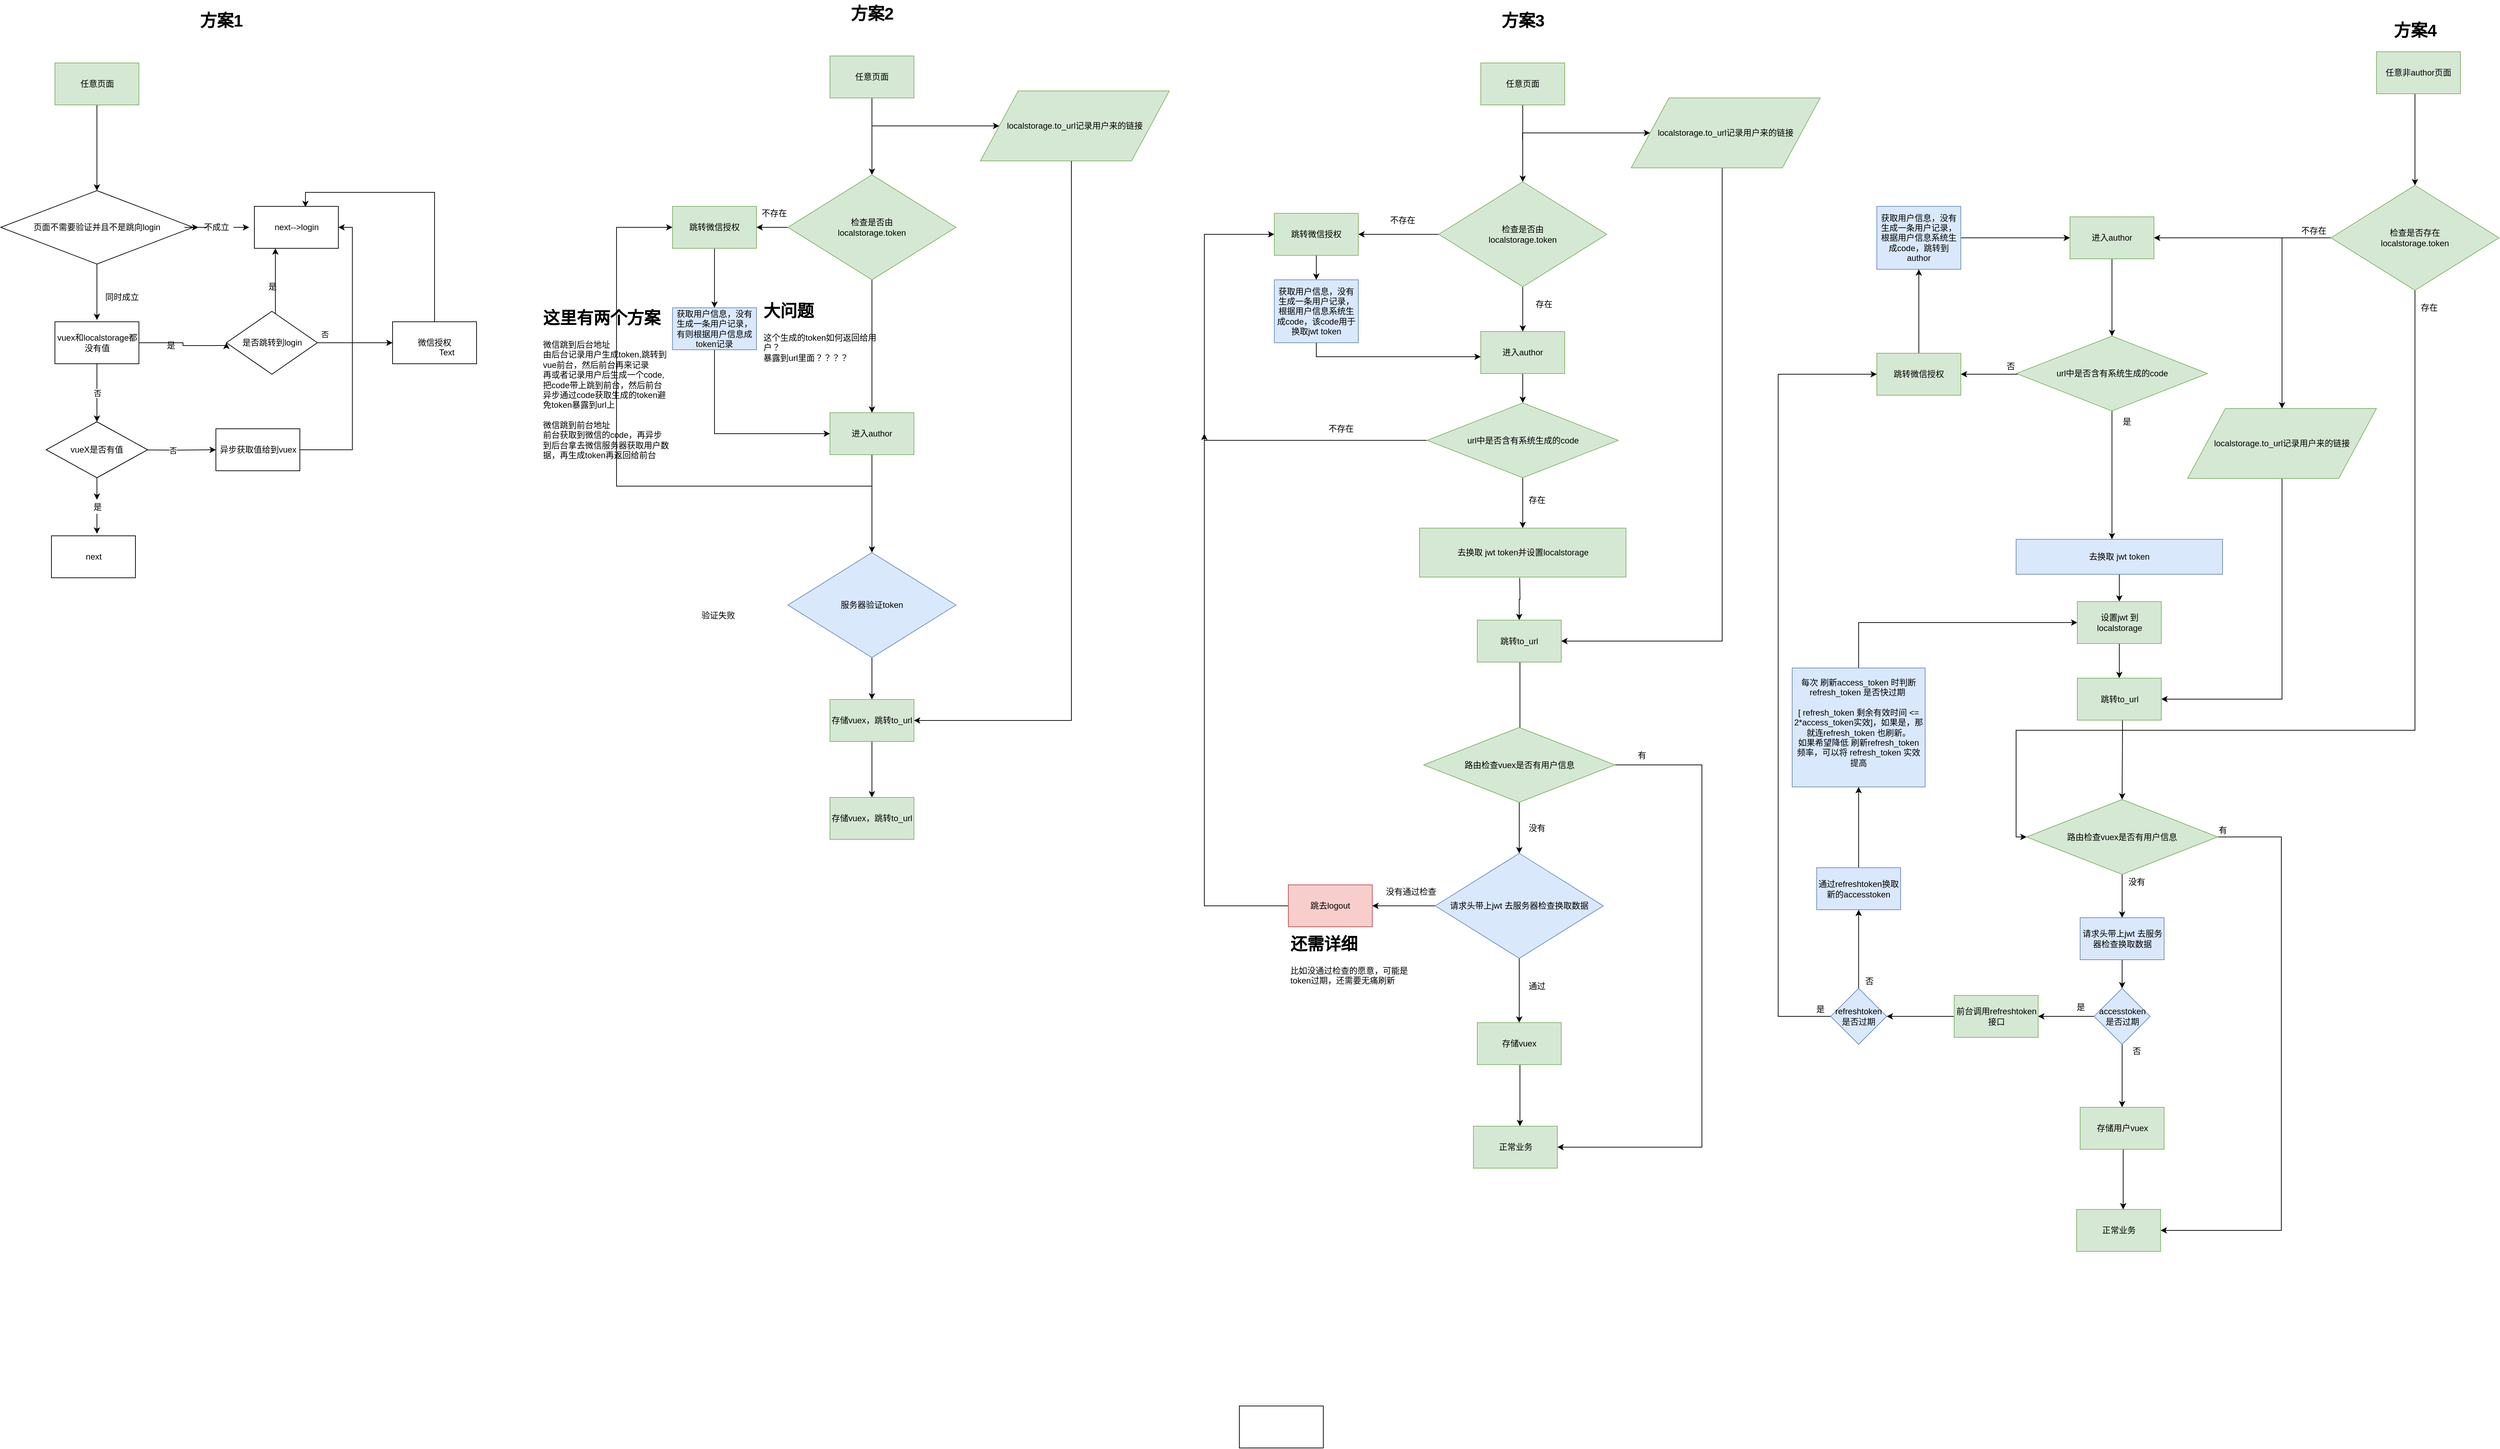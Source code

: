 <mxfile version="12.3.9" type="github" pages="1">
  <diagram name="Page-1" id="c4acf3e9-155e-7222-9cf6-157b1a14988f">
    <mxGraphModel dx="2272" dy="802" grid="1" gridSize="10" guides="1" tooltips="1" connect="1" arrows="1" fold="1" page="1" pageScale="1" pageWidth="850" pageHeight="1100" background="#ffffff" math="0" shadow="0">
      <root>
        <mxCell id="0"/>
        <mxCell id="1" parent="0"/>
        <mxCell id="RdGBtFwpb-ngHzn6X-1z-10" style="edgeStyle=orthogonalEdgeStyle;rounded=0;orthogonalLoop=1;jettySize=auto;html=1;entryX=0;entryY=0.5;entryDx=0;entryDy=0;" parent="1" target="RdGBtFwpb-ngHzn6X-1z-11" edge="1">
          <mxGeometry relative="1" as="geometry">
            <mxPoint x="615" y="220" as="targetPoint"/>
            <mxPoint x="415" y="220" as="sourcePoint"/>
            <Array as="points">
              <mxPoint x="415" y="210"/>
            </Array>
          </mxGeometry>
        </mxCell>
        <mxCell id="RdGBtFwpb-ngHzn6X-1z-4" value="" style="edgeStyle=orthogonalEdgeStyle;rounded=0;orthogonalLoop=1;jettySize=auto;html=1;entryX=0.5;entryY=0;entryDx=0;entryDy=0;" parent="1" source="RdGBtFwpb-ngHzn6X-1z-1" target="RdGBtFwpb-ngHzn6X-1z-6" edge="1">
          <mxGeometry relative="1" as="geometry">
            <mxPoint x="415" y="250" as="targetPoint"/>
          </mxGeometry>
        </mxCell>
        <mxCell id="RdGBtFwpb-ngHzn6X-1z-1" value="任意页面" style="rounded=0;whiteSpace=wrap;html=1;fillColor=#d5e8d4;strokeColor=#82b366;" parent="1" vertex="1">
          <mxGeometry x="355" y="110" width="120" height="60" as="geometry"/>
        </mxCell>
        <mxCell id="RdGBtFwpb-ngHzn6X-1z-16" value="" style="edgeStyle=orthogonalEdgeStyle;rounded=0;orthogonalLoop=1;jettySize=auto;html=1;entryX=0.5;entryY=0;entryDx=0;entryDy=0;" parent="1" source="RdGBtFwpb-ngHzn6X-1z-6" target="RdGBtFwpb-ngHzn6X-1z-19" edge="1">
          <mxGeometry relative="1" as="geometry">
            <mxPoint x="415" y="630" as="targetPoint"/>
          </mxGeometry>
        </mxCell>
        <mxCell id="RdGBtFwpb-ngHzn6X-1z-25" style="edgeStyle=orthogonalEdgeStyle;rounded=0;orthogonalLoop=1;jettySize=auto;html=1;" parent="1" source="RdGBtFwpb-ngHzn6X-1z-6" target="RdGBtFwpb-ngHzn6X-1z-23" edge="1">
          <mxGeometry relative="1" as="geometry"/>
        </mxCell>
        <mxCell id="RdGBtFwpb-ngHzn6X-1z-6" value="检查是否由&lt;br&gt;localstorage.token" style="rhombus;whiteSpace=wrap;html=1;fillColor=#d5e8d4;strokeColor=#82b366;" parent="1" vertex="1">
          <mxGeometry x="295" y="280" width="240" height="150" as="geometry"/>
        </mxCell>
        <mxCell id="RdGBtFwpb-ngHzn6X-1z-14" value="" style="edgeStyle=orthogonalEdgeStyle;rounded=0;orthogonalLoop=1;jettySize=auto;html=1;entryX=1;entryY=0.5;entryDx=0;entryDy=0;exitX=0.5;exitY=1;exitDx=0;exitDy=0;" parent="1" source="RdGBtFwpb-ngHzn6X-1z-11" target="RdGBtFwpb-ngHzn6X-1z-31" edge="1">
          <mxGeometry relative="1" as="geometry">
            <mxPoint x="710" y="350" as="targetPoint"/>
            <Array as="points">
              <mxPoint x="700" y="260"/>
              <mxPoint x="700" y="1060"/>
            </Array>
          </mxGeometry>
        </mxCell>
        <mxCell id="RdGBtFwpb-ngHzn6X-1z-11" value="&lt;span style=&quot;white-space: normal&quot;&gt;localstorage.to_url记录用户来的链接&lt;/span&gt;" style="shape=parallelogram;perimeter=parallelogramPerimeter;whiteSpace=wrap;html=1;fillColor=#d5e8d4;strokeColor=#82b366;" parent="1" vertex="1">
          <mxGeometry x="570" y="160" width="270" height="100" as="geometry"/>
        </mxCell>
        <mxCell id="RdGBtFwpb-ngHzn6X-1z-17" value="存在" style="text;html=1;align=center;verticalAlign=middle;resizable=0;points=[];;autosize=1;" parent="1" vertex="1">
          <mxGeometry x="425" y="630" width="40" height="20" as="geometry"/>
        </mxCell>
        <mxCell id="RdGBtFwpb-ngHzn6X-1z-21" style="edgeStyle=orthogonalEdgeStyle;rounded=0;orthogonalLoop=1;jettySize=auto;html=1;" parent="1" source="RdGBtFwpb-ngHzn6X-1z-19" target="RdGBtFwpb-ngHzn6X-1z-20" edge="1">
          <mxGeometry relative="1" as="geometry">
            <mxPoint x="415" y="820" as="targetPoint"/>
          </mxGeometry>
        </mxCell>
        <mxCell id="RdGBtFwpb-ngHzn6X-1z-19" value="进入author" style="rounded=0;whiteSpace=wrap;html=1;fillColor=#d5e8d4;strokeColor=#82b366;" parent="1" vertex="1">
          <mxGeometry x="355" y="620" width="120" height="60" as="geometry"/>
        </mxCell>
        <mxCell id="RdGBtFwpb-ngHzn6X-1z-22" style="edgeStyle=orthogonalEdgeStyle;rounded=0;orthogonalLoop=1;jettySize=auto;html=1;entryX=0;entryY=0.5;entryDx=0;entryDy=0;" parent="1" source="RdGBtFwpb-ngHzn6X-1z-20" target="RdGBtFwpb-ngHzn6X-1z-23" edge="1">
          <mxGeometry relative="1" as="geometry">
            <mxPoint x="65" y="450" as="targetPoint"/>
            <mxPoint x="295" y="725" as="sourcePoint"/>
            <Array as="points">
              <mxPoint x="50" y="725"/>
              <mxPoint x="50" y="355"/>
            </Array>
          </mxGeometry>
        </mxCell>
        <mxCell id="RdGBtFwpb-ngHzn6X-1z-30" value="" style="edgeStyle=orthogonalEdgeStyle;rounded=0;orthogonalLoop=1;jettySize=auto;html=1;entryX=0.5;entryY=0;entryDx=0;entryDy=0;" parent="1" source="RdGBtFwpb-ngHzn6X-1z-20" target="RdGBtFwpb-ngHzn6X-1z-31" edge="1">
          <mxGeometry relative="1" as="geometry">
            <mxPoint x="410" y="1110" as="targetPoint"/>
          </mxGeometry>
        </mxCell>
        <mxCell id="RdGBtFwpb-ngHzn6X-1z-20" value="服务器验证token" style="rhombus;whiteSpace=wrap;html=1;fillColor=#dae8fc;strokeColor=#6c8ebf;" parent="1" vertex="1">
          <mxGeometry x="295" y="820" width="240" height="150" as="geometry"/>
        </mxCell>
        <mxCell id="RdGBtFwpb-ngHzn6X-1z-27" value="" style="edgeStyle=orthogonalEdgeStyle;rounded=0;orthogonalLoop=1;jettySize=auto;html=1;" parent="1" source="RdGBtFwpb-ngHzn6X-1z-23" target="RdGBtFwpb-ngHzn6X-1z-26" edge="1">
          <mxGeometry relative="1" as="geometry"/>
        </mxCell>
        <mxCell id="RdGBtFwpb-ngHzn6X-1z-23" value="跳转微信授权" style="rounded=0;whiteSpace=wrap;html=1;fillColor=#d5e8d4;strokeColor=#82b366;" parent="1" vertex="1">
          <mxGeometry x="130" y="325" width="120" height="60" as="geometry"/>
        </mxCell>
        <mxCell id="RdGBtFwpb-ngHzn6X-1z-28" style="edgeStyle=orthogonalEdgeStyle;rounded=0;orthogonalLoop=1;jettySize=auto;html=1;exitX=0.5;exitY=1;exitDx=0;exitDy=0;" parent="1" source="RdGBtFwpb-ngHzn6X-1z-26" target="RdGBtFwpb-ngHzn6X-1z-19" edge="1">
          <mxGeometry relative="1" as="geometry">
            <Array as="points">
              <mxPoint x="190" y="650"/>
            </Array>
          </mxGeometry>
        </mxCell>
        <mxCell id="RdGBtFwpb-ngHzn6X-1z-26" value="获取用户信息，没有生成一条用户记录，有则根据用户信息成token记录" style="rounded=0;whiteSpace=wrap;html=1;fillColor=#dae8fc;strokeColor=#6c8ebf;" parent="1" vertex="1">
          <mxGeometry x="130" y="470" width="120" height="60" as="geometry"/>
        </mxCell>
        <mxCell id="RdGBtFwpb-ngHzn6X-1z-24" value="验证失败" style="text;html=1;align=center;verticalAlign=middle;resizable=0;points=[];;autosize=1;" parent="1" vertex="1">
          <mxGeometry x="165" y="900" width="60" height="20" as="geometry"/>
        </mxCell>
        <mxCell id="RdGBtFwpb-ngHzn6X-1z-33" value="" style="edgeStyle=orthogonalEdgeStyle;rounded=0;orthogonalLoop=1;jettySize=auto;html=1;" parent="1" source="RdGBtFwpb-ngHzn6X-1z-31" target="RdGBtFwpb-ngHzn6X-1z-32" edge="1">
          <mxGeometry relative="1" as="geometry"/>
        </mxCell>
        <mxCell id="RdGBtFwpb-ngHzn6X-1z-31" value="存储vuex，跳转to_url" style="rounded=0;whiteSpace=wrap;html=1;fillColor=#d5e8d4;strokeColor=#82b366;" parent="1" vertex="1">
          <mxGeometry x="355" y="1030" width="120" height="60" as="geometry"/>
        </mxCell>
        <mxCell id="RdGBtFwpb-ngHzn6X-1z-32" value="存储vuex，跳转to_url" style="rounded=0;whiteSpace=wrap;html=1;fillColor=#d5e8d4;strokeColor=#82b366;" parent="1" vertex="1">
          <mxGeometry x="355" y="1170" width="120" height="60" as="geometry"/>
        </mxCell>
        <mxCell id="RdGBtFwpb-ngHzn6X-1z-34" value="不存在" style="text;html=1;align=center;verticalAlign=middle;resizable=0;points=[];;autosize=1;" parent="1" vertex="1">
          <mxGeometry x="250" y="325" width="50" height="20" as="geometry"/>
        </mxCell>
        <mxCell id="RdGBtFwpb-ngHzn6X-1z-36" value="&lt;h1&gt;大问题&lt;/h1&gt;&lt;div&gt;这个生成的token如何返回给用户？&lt;/div&gt;&lt;div&gt;暴露到url里面？？？？&lt;/div&gt;" style="text;html=1;strokeColor=none;fillColor=none;spacing=5;spacingTop=-20;whiteSpace=wrap;overflow=hidden;rounded=0;" parent="1" vertex="1">
          <mxGeometry x="255" y="455" width="190" height="120" as="geometry"/>
        </mxCell>
        <mxCell id="RdGBtFwpb-ngHzn6X-1z-37" value="方案2" style="text;strokeColor=none;fillColor=none;html=1;fontSize=24;fontStyle=1;verticalAlign=middle;align=center;" parent="1" vertex="1">
          <mxGeometry x="365" y="30" width="100" height="40" as="geometry"/>
        </mxCell>
        <mxCell id="hU68iRJ8JovTnebR8NAB-27" value="" style="edgeStyle=orthogonalEdgeStyle;rounded=0;orthogonalLoop=1;jettySize=auto;html=1;entryX=0.5;entryY=0;entryDx=0;entryDy=0;" parent="1" source="hU68iRJ8JovTnebR8NAB-28" target="hU68iRJ8JovTnebR8NAB-52" edge="1">
          <mxGeometry relative="1" as="geometry">
            <mxPoint x="-692.5" y="290" as="targetPoint"/>
          </mxGeometry>
        </mxCell>
        <mxCell id="hU68iRJ8JovTnebR8NAB-28" value="任意页面" style="rounded=0;whiteSpace=wrap;html=1;fillColor=#d5e8d4;strokeColor=#82b366;" parent="1" vertex="1">
          <mxGeometry x="-752.5" y="120" width="120" height="60" as="geometry"/>
        </mxCell>
        <mxCell id="hU68iRJ8JovTnebR8NAB-50" value="方案1" style="text;strokeColor=none;fillColor=none;html=1;fontSize=24;fontStyle=1;verticalAlign=middle;align=center;" parent="1" vertex="1">
          <mxGeometry x="-565" y="40" width="100" height="40" as="geometry"/>
        </mxCell>
        <mxCell id="hU68iRJ8JovTnebR8NAB-55" value="" style="edgeStyle=orthogonalEdgeStyle;rounded=0;orthogonalLoop=1;jettySize=auto;html=1;" parent="1" source="hU68iRJ8JovTnebR8NAB-52" edge="1">
          <mxGeometry relative="1" as="geometry">
            <mxPoint x="-692.5" y="487.5" as="targetPoint"/>
          </mxGeometry>
        </mxCell>
        <mxCell id="hU68iRJ8JovTnebR8NAB-59" value="" style="edgeStyle=orthogonalEdgeStyle;rounded=0;orthogonalLoop=1;jettySize=auto;html=1;" parent="1" source="hU68iRJ8JovTnebR8NAB-60" edge="1">
          <mxGeometry relative="1" as="geometry">
            <mxPoint x="-475" y="355" as="targetPoint"/>
          </mxGeometry>
        </mxCell>
        <mxCell id="hU68iRJ8JovTnebR8NAB-52" value="页面不需要验证并且不是跳向login" style="rhombus;whiteSpace=wrap;html=1;" parent="1" vertex="1">
          <mxGeometry x="-830" y="302.5" width="275" height="105" as="geometry"/>
        </mxCell>
        <mxCell id="hU68iRJ8JovTnebR8NAB-56" value="同时成立" style="text;html=1;align=center;verticalAlign=middle;resizable=0;points=[];;autosize=1;" parent="1" vertex="1">
          <mxGeometry x="-687.5" y="445" width="60" height="20" as="geometry"/>
        </mxCell>
        <mxCell id="hU68iRJ8JovTnebR8NAB-57" value="next--&amp;gt;login" style="rounded=0;whiteSpace=wrap;html=1;" parent="1" vertex="1">
          <mxGeometry x="-467.5" y="325" width="120" height="60" as="geometry"/>
        </mxCell>
        <mxCell id="hU68iRJ8JovTnebR8NAB-60" value="不成立" style="text;html=1;align=center;verticalAlign=middle;resizable=0;points=[];;autosize=1;" parent="1" vertex="1">
          <mxGeometry x="-547.5" y="345" width="50" height="20" as="geometry"/>
        </mxCell>
        <mxCell id="hU68iRJ8JovTnebR8NAB-61" value="" style="edgeStyle=orthogonalEdgeStyle;rounded=0;orthogonalLoop=1;jettySize=auto;html=1;" parent="1" source="hU68iRJ8JovTnebR8NAB-52" target="hU68iRJ8JovTnebR8NAB-60" edge="1">
          <mxGeometry relative="1" as="geometry">
            <mxPoint x="-555" y="355" as="sourcePoint"/>
            <mxPoint x="-475" y="355" as="targetPoint"/>
          </mxGeometry>
        </mxCell>
        <mxCell id="hU68iRJ8JovTnebR8NAB-64" value="否" style="edgeStyle=orthogonalEdgeStyle;rounded=0;orthogonalLoop=1;jettySize=auto;html=1;" parent="1" source="hU68iRJ8JovTnebR8NAB-62" target="hU68iRJ8JovTnebR8NAB-76" edge="1">
          <mxGeometry relative="1" as="geometry">
            <mxPoint x="-692.5" y="630" as="targetPoint"/>
          </mxGeometry>
        </mxCell>
        <mxCell id="hU68iRJ8JovTnebR8NAB-66" value="" style="edgeStyle=orthogonalEdgeStyle;rounded=0;orthogonalLoop=1;jettySize=auto;html=1;entryX=0;entryY=0.5;entryDx=0;entryDy=0;" parent="1" source="hU68iRJ8JovTnebR8NAB-62" target="hU68iRJ8JovTnebR8NAB-69" edge="1">
          <mxGeometry relative="1" as="geometry">
            <mxPoint x="-517.5" y="520" as="targetPoint"/>
            <Array as="points">
              <mxPoint x="-569.5" y="520"/>
              <mxPoint x="-569.5" y="524"/>
              <mxPoint x="-507.5" y="524"/>
            </Array>
          </mxGeometry>
        </mxCell>
        <mxCell id="hU68iRJ8JovTnebR8NAB-62" value="vuex和localstorage都没有值" style="rounded=0;whiteSpace=wrap;html=1;" parent="1" vertex="1">
          <mxGeometry x="-752.5" y="490" width="120" height="60" as="geometry"/>
        </mxCell>
        <mxCell id="hU68iRJ8JovTnebR8NAB-84" value="" style="edgeStyle=orthogonalEdgeStyle;rounded=0;orthogonalLoop=1;jettySize=auto;html=1;entryX=0.608;entryY=0.017;entryDx=0;entryDy=0;entryPerimeter=0;exitX=0.5;exitY=0;exitDx=0;exitDy=0;" parent="1" source="hU68iRJ8JovTnebR8NAB-65" target="hU68iRJ8JovTnebR8NAB-57" edge="1">
          <mxGeometry relative="1" as="geometry">
            <mxPoint x="-217.5" y="490" as="sourcePoint"/>
            <mxPoint x="-217.5" y="410" as="targetPoint"/>
            <Array as="points">
              <mxPoint x="-210" y="305"/>
              <mxPoint x="-395" y="305"/>
            </Array>
          </mxGeometry>
        </mxCell>
        <mxCell id="hU68iRJ8JovTnebR8NAB-65" value="微信授权" style="rounded=0;whiteSpace=wrap;html=1;" parent="1" vertex="1">
          <mxGeometry x="-270" y="490" width="120" height="60" as="geometry"/>
        </mxCell>
        <mxCell id="hU68iRJ8JovTnebR8NAB-67" value="是" style="text;html=1;align=center;verticalAlign=middle;resizable=0;points=[];;autosize=1;" parent="1" vertex="1">
          <mxGeometry x="-602.5" y="514" width="30" height="20" as="geometry"/>
        </mxCell>
        <mxCell id="hU68iRJ8JovTnebR8NAB-70" style="edgeStyle=orthogonalEdgeStyle;rounded=0;orthogonalLoop=1;jettySize=auto;html=1;exitX=1;exitY=0.5;exitDx=0;exitDy=0;entryX=0;entryY=0.5;entryDx=0;entryDy=0;" parent="1" source="hU68iRJ8JovTnebR8NAB-69" target="hU68iRJ8JovTnebR8NAB-65" edge="1">
          <mxGeometry relative="1" as="geometry">
            <mxPoint x="-277.5" y="520" as="targetPoint"/>
          </mxGeometry>
        </mxCell>
        <mxCell id="hU68iRJ8JovTnebR8NAB-72" value="否" style="edgeStyle=orthogonalEdgeStyle;rounded=0;orthogonalLoop=1;jettySize=auto;html=1;entryX=0.25;entryY=1;entryDx=0;entryDy=0;" parent="1" source="hU68iRJ8JovTnebR8NAB-69" target="hU68iRJ8JovTnebR8NAB-57" edge="1">
          <mxGeometry x="0.28" y="-114" relative="1" as="geometry">
            <mxPoint x="-447.5" y="390" as="targetPoint"/>
            <Array as="points">
              <mxPoint x="-437.5" y="420"/>
              <mxPoint x="-437.5" y="420"/>
            </Array>
            <mxPoint x="-44" y="90" as="offset"/>
          </mxGeometry>
        </mxCell>
        <mxCell id="hU68iRJ8JovTnebR8NAB-69" value="是否跳转到login" style="rhombus;whiteSpace=wrap;html=1;" parent="1" vertex="1">
          <mxGeometry x="-507.5" y="475" width="130" height="90" as="geometry"/>
        </mxCell>
        <mxCell id="hU68iRJ8JovTnebR8NAB-71" value="是" style="text;html=1;align=center;verticalAlign=middle;resizable=0;points=[];;autosize=1;" parent="1" vertex="1">
          <mxGeometry x="-457.5" y="430" width="30" height="20" as="geometry"/>
        </mxCell>
        <mxCell id="hU68iRJ8JovTnebR8NAB-75" value="否" style="edgeStyle=orthogonalEdgeStyle;rounded=0;orthogonalLoop=1;jettySize=auto;html=1;" parent="1" target="hU68iRJ8JovTnebR8NAB-77" edge="1">
          <mxGeometry relative="1" as="geometry">
            <mxPoint x="-647.5" y="673" as="sourcePoint"/>
            <mxPoint x="-567.5" y="673" as="targetPoint"/>
          </mxGeometry>
        </mxCell>
        <mxCell id="hU68iRJ8JovTnebR8NAB-80" value="" style="edgeStyle=orthogonalEdgeStyle;rounded=0;orthogonalLoop=1;jettySize=auto;html=1;" parent="1" source="hU68iRJ8JovTnebR8NAB-85" edge="1">
          <mxGeometry relative="1" as="geometry">
            <mxPoint x="-692.5" y="793" as="targetPoint"/>
          </mxGeometry>
        </mxCell>
        <mxCell id="hU68iRJ8JovTnebR8NAB-76" value="&lt;span style=&quot;white-space: normal&quot;&gt;vueX是否有值&lt;/span&gt;" style="rhombus;whiteSpace=wrap;html=1;" parent="1" vertex="1">
          <mxGeometry x="-765" y="633" width="145" height="80" as="geometry"/>
        </mxCell>
        <mxCell id="hU68iRJ8JovTnebR8NAB-78" style="edgeStyle=orthogonalEdgeStyle;rounded=0;orthogonalLoop=1;jettySize=auto;html=1;exitX=1;exitY=0.5;exitDx=0;exitDy=0;" parent="1" source="hU68iRJ8JovTnebR8NAB-77" target="hU68iRJ8JovTnebR8NAB-57" edge="1">
          <mxGeometry relative="1" as="geometry">
            <Array as="points">
              <mxPoint x="-327.5" y="673"/>
              <mxPoint x="-327.5" y="355"/>
            </Array>
          </mxGeometry>
        </mxCell>
        <mxCell id="hU68iRJ8JovTnebR8NAB-77" value="异步获取值给到vuex" style="rounded=0;whiteSpace=wrap;html=1;" parent="1" vertex="1">
          <mxGeometry x="-522.5" y="643" width="120" height="60" as="geometry"/>
        </mxCell>
        <mxCell id="hU68iRJ8JovTnebR8NAB-82" value="next" style="rounded=0;whiteSpace=wrap;html=1;" parent="1" vertex="1">
          <mxGeometry x="-757.5" y="796" width="120" height="60" as="geometry"/>
        </mxCell>
        <mxCell id="hU68iRJ8JovTnebR8NAB-85" value="是" style="text;html=1;align=center;verticalAlign=middle;resizable=0;points=[];;autosize=1;" parent="1" vertex="1">
          <mxGeometry x="-707.5" y="744.5" width="30" height="20" as="geometry"/>
        </mxCell>
        <mxCell id="hU68iRJ8JovTnebR8NAB-88" value="" style="edgeStyle=orthogonalEdgeStyle;rounded=0;orthogonalLoop=1;jettySize=auto;html=1;" parent="1" source="hU68iRJ8JovTnebR8NAB-76" target="hU68iRJ8JovTnebR8NAB-85" edge="1">
          <mxGeometry relative="1" as="geometry">
            <mxPoint x="-692.5" y="713" as="sourcePoint"/>
            <mxPoint x="-692.5" y="793" as="targetPoint"/>
          </mxGeometry>
        </mxCell>
        <mxCell id="hU68iRJ8JovTnebR8NAB-89" value="&lt;h1&gt;这里有两个方案&lt;/h1&gt;&lt;div&gt;微信跳到后台地址&lt;/div&gt;&lt;div&gt;由后台记录用户生成token,跳转到vue前台，然后前台再来记录&lt;/div&gt;&lt;div&gt;再或者记录用户后生成一个code,把code带上跳到前台，然后前台异步通过code获取生成的token避免token暴露到url上&lt;/div&gt;&lt;div&gt;&lt;br&gt;&lt;/div&gt;&lt;div&gt;微信跳到前台地址&lt;/div&gt;&lt;div&gt;前台获取到微信的code，再异步到后台拿去微信服务器获取用户数据，再生成token再返回给前台&lt;/div&gt;&lt;div&gt;&lt;br&gt;&lt;/div&gt;&lt;div&gt;&lt;br&gt;&lt;/div&gt;" style="text;html=1;strokeColor=none;fillColor=none;spacing=5;spacingTop=-20;whiteSpace=wrap;overflow=hidden;rounded=0;" parent="1" vertex="1">
          <mxGeometry x="-60" y="465" width="190" height="235" as="geometry"/>
        </mxCell>
        <mxCell id="hU68iRJ8JovTnebR8NAB-90" value="Text" style="text;html=1;align=center;verticalAlign=middle;resizable=0;points=[];;autosize=1;" parent="1" vertex="1">
          <mxGeometry x="-213" y="524" width="40" height="20" as="geometry"/>
        </mxCell>
        <mxCell id="KkP7iXDBzzUwFsvucT8D-1" style="edgeStyle=orthogonalEdgeStyle;rounded=0;orthogonalLoop=1;jettySize=auto;html=1;entryX=0;entryY=0.5;entryDx=0;entryDy=0;" parent="1" target="KkP7iXDBzzUwFsvucT8D-8" edge="1">
          <mxGeometry relative="1" as="geometry">
            <mxPoint x="1545" y="230" as="targetPoint"/>
            <mxPoint x="1344.706" y="229.529" as="sourcePoint"/>
            <Array as="points">
              <mxPoint x="1345" y="220"/>
            </Array>
          </mxGeometry>
        </mxCell>
        <mxCell id="KkP7iXDBzzUwFsvucT8D-2" value="" style="edgeStyle=orthogonalEdgeStyle;rounded=0;orthogonalLoop=1;jettySize=auto;html=1;entryX=0.5;entryY=0;entryDx=0;entryDy=0;" parent="1" source="KkP7iXDBzzUwFsvucT8D-3" target="KkP7iXDBzzUwFsvucT8D-6" edge="1">
          <mxGeometry relative="1" as="geometry">
            <mxPoint x="1345" y="260" as="targetPoint"/>
          </mxGeometry>
        </mxCell>
        <mxCell id="KkP7iXDBzzUwFsvucT8D-3" value="任意页面" style="rounded=0;whiteSpace=wrap;html=1;fillColor=#d5e8d4;strokeColor=#82b366;" parent="1" vertex="1">
          <mxGeometry x="1285" y="120" width="120" height="60" as="geometry"/>
        </mxCell>
        <mxCell id="KkP7iXDBzzUwFsvucT8D-4" value="" style="edgeStyle=orthogonalEdgeStyle;rounded=0;orthogonalLoop=1;jettySize=auto;html=1;entryX=0.5;entryY=0;entryDx=0;entryDy=0;" parent="1" source="KkP7iXDBzzUwFsvucT8D-6" target="KkP7iXDBzzUwFsvucT8D-11" edge="1">
          <mxGeometry relative="1" as="geometry">
            <mxPoint x="1345" y="640" as="targetPoint"/>
          </mxGeometry>
        </mxCell>
        <mxCell id="KkP7iXDBzzUwFsvucT8D-5" style="edgeStyle=orthogonalEdgeStyle;rounded=0;orthogonalLoop=1;jettySize=auto;html=1;" parent="1" source="KkP7iXDBzzUwFsvucT8D-6" target="KkP7iXDBzzUwFsvucT8D-16" edge="1">
          <mxGeometry relative="1" as="geometry"/>
        </mxCell>
        <mxCell id="KkP7iXDBzzUwFsvucT8D-6" value="检查是否由&lt;br&gt;localstorage.token" style="rhombus;whiteSpace=wrap;html=1;fillColor=#d5e8d4;strokeColor=#82b366;" parent="1" vertex="1">
          <mxGeometry x="1225" y="290" width="240" height="150" as="geometry"/>
        </mxCell>
        <mxCell id="KkP7iXDBzzUwFsvucT8D-7" value="" style="edgeStyle=orthogonalEdgeStyle;rounded=0;orthogonalLoop=1;jettySize=auto;html=1;entryX=1;entryY=0.5;entryDx=0;entryDy=0;exitX=0.5;exitY=1;exitDx=0;exitDy=0;" parent="1" source="KkP7iXDBzzUwFsvucT8D-8" target="KkP7iXDBzzUwFsvucT8D-21" edge="1">
          <mxGeometry relative="1" as="geometry">
            <mxPoint x="1640" y="360" as="targetPoint"/>
            <Array as="points">
              <mxPoint x="1630" y="270"/>
              <mxPoint x="1630" y="947"/>
            </Array>
          </mxGeometry>
        </mxCell>
        <mxCell id="KkP7iXDBzzUwFsvucT8D-8" value="&lt;span style=&quot;white-space: normal&quot;&gt;localstorage.to_url记录用户来的链接&lt;/span&gt;" style="shape=parallelogram;perimeter=parallelogramPerimeter;whiteSpace=wrap;html=1;fillColor=#d5e8d4;strokeColor=#82b366;" parent="1" vertex="1">
          <mxGeometry x="1500" y="170" width="270" height="100" as="geometry"/>
        </mxCell>
        <mxCell id="KkP7iXDBzzUwFsvucT8D-9" value="存在" style="text;html=1;align=center;verticalAlign=middle;resizable=0;points=[];;autosize=1;" parent="1" vertex="1">
          <mxGeometry x="1345" y="734.5" width="40" height="20" as="geometry"/>
        </mxCell>
        <mxCell id="KkP7iXDBzzUwFsvucT8D-30" value="" style="edgeStyle=orthogonalEdgeStyle;rounded=0;orthogonalLoop=1;jettySize=auto;html=1;" parent="1" source="KkP7iXDBzzUwFsvucT8D-11" target="KkP7iXDBzzUwFsvucT8D-31" edge="1">
          <mxGeometry relative="1" as="geometry">
            <mxPoint x="1345" y="644" as="targetPoint"/>
          </mxGeometry>
        </mxCell>
        <mxCell id="KkP7iXDBzzUwFsvucT8D-11" value="进入author" style="rounded=0;whiteSpace=wrap;html=1;fillColor=#d5e8d4;strokeColor=#82b366;" parent="1" vertex="1">
          <mxGeometry x="1285" y="504" width="120" height="60" as="geometry"/>
        </mxCell>
        <mxCell id="KkP7iXDBzzUwFsvucT8D-12" style="edgeStyle=orthogonalEdgeStyle;rounded=0;orthogonalLoop=1;jettySize=auto;html=1;entryX=0;entryY=0.5;entryDx=0;entryDy=0;exitX=0;exitY=0.5;exitDx=0;exitDy=0;" parent="1" source="KkP7iXDBzzUwFsvucT8D-58" target="KkP7iXDBzzUwFsvucT8D-16" edge="1">
          <mxGeometry relative="1" as="geometry">
            <mxPoint x="995" y="460" as="targetPoint"/>
            <mxPoint x="890" y="1330" as="sourcePoint"/>
            <Array as="points">
              <mxPoint x="890" y="1325"/>
              <mxPoint x="890" y="365"/>
            </Array>
          </mxGeometry>
        </mxCell>
        <mxCell id="KkP7iXDBzzUwFsvucT8D-13" value="" style="edgeStyle=orthogonalEdgeStyle;rounded=0;orthogonalLoop=1;jettySize=auto;html=1;entryX=0.5;entryY=0;entryDx=0;entryDy=0;" parent="1" target="KkP7iXDBzzUwFsvucT8D-21" edge="1">
          <mxGeometry relative="1" as="geometry">
            <mxPoint x="1335" y="996.5" as="targetPoint"/>
            <mxPoint x="1340.588" y="856.132" as="sourcePoint"/>
          </mxGeometry>
        </mxCell>
        <mxCell id="KkP7iXDBzzUwFsvucT8D-15" value="" style="edgeStyle=orthogonalEdgeStyle;rounded=0;orthogonalLoop=1;jettySize=auto;html=1;" parent="1" source="KkP7iXDBzzUwFsvucT8D-16" target="KkP7iXDBzzUwFsvucT8D-18" edge="1">
          <mxGeometry relative="1" as="geometry"/>
        </mxCell>
        <mxCell id="KkP7iXDBzzUwFsvucT8D-16" value="跳转微信授权" style="rounded=0;whiteSpace=wrap;html=1;fillColor=#d5e8d4;strokeColor=#82b366;" parent="1" vertex="1">
          <mxGeometry x="990" y="335" width="120" height="60" as="geometry"/>
        </mxCell>
        <mxCell id="KkP7iXDBzzUwFsvucT8D-17" style="edgeStyle=orthogonalEdgeStyle;rounded=0;orthogonalLoop=1;jettySize=auto;html=1;exitX=0.5;exitY=1;exitDx=0;exitDy=0;" parent="1" source="KkP7iXDBzzUwFsvucT8D-18" target="KkP7iXDBzzUwFsvucT8D-11" edge="1">
          <mxGeometry relative="1" as="geometry">
            <Array as="points">
              <mxPoint x="1050" y="540"/>
            </Array>
            <mxPoint x="1295" y="610" as="targetPoint"/>
          </mxGeometry>
        </mxCell>
        <mxCell id="KkP7iXDBzzUwFsvucT8D-18" value="获取用户信息，没有生成一条用户记录，根据用户信息系统生成code，该code用于换取jwt token" style="rounded=0;whiteSpace=wrap;html=1;fillColor=#dae8fc;strokeColor=#6c8ebf;" parent="1" vertex="1">
          <mxGeometry x="990" y="430" width="120" height="90" as="geometry"/>
        </mxCell>
        <mxCell id="KkP7iXDBzzUwFsvucT8D-19" value="没有" style="text;html=1;align=center;verticalAlign=middle;resizable=0;points=[];;autosize=1;" parent="1" vertex="1">
          <mxGeometry x="1345" y="1203.5" width="40" height="20" as="geometry"/>
        </mxCell>
        <mxCell id="KkP7iXDBzzUwFsvucT8D-42" style="edgeStyle=orthogonalEdgeStyle;rounded=0;orthogonalLoop=1;jettySize=auto;html=1;entryX=0.5;entryY=0;entryDx=0;entryDy=0;" parent="1" source="KkP7iXDBzzUwFsvucT8D-21" target="KkP7iXDBzzUwFsvucT8D-40" edge="1">
          <mxGeometry relative="1" as="geometry">
            <Array as="points">
              <mxPoint x="1341" y="1080"/>
            </Array>
          </mxGeometry>
        </mxCell>
        <mxCell id="KkP7iXDBzzUwFsvucT8D-21" value="跳转to_url" style="rounded=0;whiteSpace=wrap;html=1;fillColor=#d5e8d4;strokeColor=#82b366;" parent="1" vertex="1">
          <mxGeometry x="1280" y="916.5" width="120" height="60" as="geometry"/>
        </mxCell>
        <mxCell id="KkP7iXDBzzUwFsvucT8D-23" value="不存在" style="text;html=1;align=center;verticalAlign=middle;resizable=0;points=[];;autosize=1;" parent="1" vertex="1">
          <mxGeometry x="1147.5" y="335" width="50" height="20" as="geometry"/>
        </mxCell>
        <mxCell id="KkP7iXDBzzUwFsvucT8D-25" value="方案3" style="text;strokeColor=none;fillColor=none;html=1;fontSize=24;fontStyle=1;verticalAlign=middle;align=center;" parent="1" vertex="1">
          <mxGeometry x="1295" y="40" width="100" height="40" as="geometry"/>
        </mxCell>
        <mxCell id="KkP7iXDBzzUwFsvucT8D-32" style="edgeStyle=orthogonalEdgeStyle;rounded=0;orthogonalLoop=1;jettySize=auto;html=1;" parent="1" source="KkP7iXDBzzUwFsvucT8D-31" edge="1">
          <mxGeometry relative="1" as="geometry">
            <mxPoint x="890" y="650" as="targetPoint"/>
            <Array as="points">
              <mxPoint x="890" y="660"/>
            </Array>
          </mxGeometry>
        </mxCell>
        <mxCell id="KkP7iXDBzzUwFsvucT8D-35" value="" style="edgeStyle=orthogonalEdgeStyle;rounded=0;orthogonalLoop=1;jettySize=auto;html=1;entryX=0.5;entryY=0;entryDx=0;entryDy=0;" parent="1" source="KkP7iXDBzzUwFsvucT8D-31" target="KkP7iXDBzzUwFsvucT8D-36" edge="1">
          <mxGeometry relative="1" as="geometry">
            <mxPoint x="1345" y="793" as="targetPoint"/>
          </mxGeometry>
        </mxCell>
        <mxCell id="KkP7iXDBzzUwFsvucT8D-31" value="url中是否含有系统生成的code" style="rhombus;whiteSpace=wrap;html=1;fillColor=#d5e8d4;strokeColor=#82b366;" parent="1" vertex="1">
          <mxGeometry x="1208.5" y="606" width="273" height="107" as="geometry"/>
        </mxCell>
        <mxCell id="KkP7iXDBzzUwFsvucT8D-33" value="不存在" style="text;html=1;align=center;verticalAlign=middle;resizable=0;points=[];;autosize=1;" parent="1" vertex="1">
          <mxGeometry x="1060" y="633" width="50" height="20" as="geometry"/>
        </mxCell>
        <mxCell id="KkP7iXDBzzUwFsvucT8D-36" value="去换取 jwt token并设置localstorage" style="rounded=0;whiteSpace=wrap;html=1;fillColor=#d5e8d4;strokeColor=#82b366;" parent="1" vertex="1">
          <mxGeometry x="1197.5" y="785" width="295" height="70" as="geometry"/>
        </mxCell>
        <mxCell id="KkP7iXDBzzUwFsvucT8D-45" value="" style="edgeStyle=orthogonalEdgeStyle;rounded=0;orthogonalLoop=1;jettySize=auto;html=1;" parent="1" source="KkP7iXDBzzUwFsvucT8D-40" target="KkP7iXDBzzUwFsvucT8D-41" edge="1">
          <mxGeometry relative="1" as="geometry"/>
        </mxCell>
        <mxCell id="KkP7iXDBzzUwFsvucT8D-47" value="" style="edgeStyle=orthogonalEdgeStyle;rounded=0;orthogonalLoop=1;jettySize=auto;html=1;entryX=1;entryY=0.5;entryDx=0;entryDy=0;" parent="1" source="KkP7iXDBzzUwFsvucT8D-40" target="KkP7iXDBzzUwFsvucT8D-61" edge="1">
          <mxGeometry relative="1" as="geometry">
            <mxPoint x="1552.353" y="1659.529" as="targetPoint"/>
            <Array as="points">
              <mxPoint x="1601" y="1123"/>
              <mxPoint x="1601" y="1670"/>
            </Array>
          </mxGeometry>
        </mxCell>
        <mxCell id="KkP7iXDBzzUwFsvucT8D-40" value="路由检查vuex是否有用户信息" style="rhombus;whiteSpace=wrap;html=1;fillColor=#d5e8d4;strokeColor=#82b366;" parent="1" vertex="1">
          <mxGeometry x="1203.5" y="1070" width="273" height="107" as="geometry"/>
        </mxCell>
        <mxCell id="KkP7iXDBzzUwFsvucT8D-53" value="" style="edgeStyle=orthogonalEdgeStyle;rounded=0;orthogonalLoop=1;jettySize=auto;html=1;" parent="1" source="KkP7iXDBzzUwFsvucT8D-41" target="KkP7iXDBzzUwFsvucT8D-60" edge="1">
          <mxGeometry relative="1" as="geometry">
            <mxPoint x="1340" y="1480" as="targetPoint"/>
          </mxGeometry>
        </mxCell>
        <mxCell id="KkP7iXDBzzUwFsvucT8D-57" value="" style="edgeStyle=orthogonalEdgeStyle;rounded=0;orthogonalLoop=1;jettySize=auto;html=1;" parent="1" source="KkP7iXDBzzUwFsvucT8D-41" target="KkP7iXDBzzUwFsvucT8D-58" edge="1">
          <mxGeometry relative="1" as="geometry">
            <mxPoint x="1540" y="1325" as="targetPoint"/>
          </mxGeometry>
        </mxCell>
        <mxCell id="KkP7iXDBzzUwFsvucT8D-41" value="请求头带上jwt 去服务器检查换取数据" style="rhombus;whiteSpace=wrap;html=1;fillColor=#dae8fc;strokeColor=#6c8ebf;" parent="1" vertex="1">
          <mxGeometry x="1220" y="1250" width="240" height="150" as="geometry"/>
        </mxCell>
        <mxCell id="KkP7iXDBzzUwFsvucT8D-49" value="有" style="text;html=1;align=center;verticalAlign=middle;resizable=0;points=[];;autosize=1;" parent="1" vertex="1">
          <mxGeometry x="1500" y="1099.5" width="30" height="20" as="geometry"/>
        </mxCell>
        <mxCell id="KkP7iXDBzzUwFsvucT8D-54" value="没有通过检查" style="text;html=1;align=center;verticalAlign=middle;resizable=0;points=[];;autosize=1;" parent="1" vertex="1">
          <mxGeometry x="1140" y="1295" width="90" height="20" as="geometry"/>
        </mxCell>
        <mxCell id="KkP7iXDBzzUwFsvucT8D-55" value="通过" style="text;html=1;align=center;verticalAlign=middle;resizable=0;points=[];;autosize=1;" parent="1" vertex="1">
          <mxGeometry x="1345" y="1430" width="40" height="20" as="geometry"/>
        </mxCell>
        <mxCell id="KkP7iXDBzzUwFsvucT8D-58" value="跳去logout" style="rounded=0;whiteSpace=wrap;html=1;fillColor=#f8cecc;strokeColor=#b85450;" parent="1" vertex="1">
          <mxGeometry x="1010" y="1295" width="120" height="60" as="geometry"/>
        </mxCell>
        <mxCell id="KkP7iXDBzzUwFsvucT8D-59" value="&lt;h1&gt;还需详细&lt;/h1&gt;&lt;div&gt;比如没通过检查的愿意，可能是token过期，还需要无痛刷新&lt;/div&gt;" style="text;html=1;strokeColor=none;fillColor=none;spacing=5;spacingTop=-20;whiteSpace=wrap;overflow=hidden;rounded=0;" parent="1" vertex="1">
          <mxGeometry x="1007.5" y="1360" width="190" height="120" as="geometry"/>
        </mxCell>
        <mxCell id="KkP7iXDBzzUwFsvucT8D-62" value="" style="edgeStyle=orthogonalEdgeStyle;rounded=0;orthogonalLoop=1;jettySize=auto;html=1;" parent="1" source="KkP7iXDBzzUwFsvucT8D-60" target="KkP7iXDBzzUwFsvucT8D-61" edge="1">
          <mxGeometry relative="1" as="geometry">
            <Array as="points">
              <mxPoint x="1341" y="1620"/>
              <mxPoint x="1341" y="1620"/>
            </Array>
          </mxGeometry>
        </mxCell>
        <mxCell id="KkP7iXDBzzUwFsvucT8D-60" value="存储vuex" style="rounded=0;whiteSpace=wrap;html=1;fillColor=#d5e8d4;strokeColor=#82b366;" parent="1" vertex="1">
          <mxGeometry x="1280" y="1492" width="120" height="60" as="geometry"/>
        </mxCell>
        <mxCell id="KkP7iXDBzzUwFsvucT8D-61" value="正常业务" style="rounded=0;whiteSpace=wrap;html=1;fillColor=#d5e8d4;strokeColor=#82b366;" parent="1" vertex="1">
          <mxGeometry x="1274.5" y="1640" width="120" height="60" as="geometry"/>
        </mxCell>
        <mxCell id="KkP7iXDBzzUwFsvucT8D-63" value="存在" style="text;html=1;align=center;verticalAlign=middle;resizable=0;points=[];;autosize=1;" parent="1" vertex="1">
          <mxGeometry x="1354.5" y="455" width="40" height="20" as="geometry"/>
        </mxCell>
        <mxCell id="7lkNthXTVt62AAbvFsTs-2" value="" style="edgeStyle=orthogonalEdgeStyle;rounded=0;orthogonalLoop=1;jettySize=auto;html=1;entryX=0.5;entryY=0;entryDx=0;entryDy=0;" parent="1" source="7lkNthXTVt62AAbvFsTs-3" target="7lkNthXTVt62AAbvFsTs-6" edge="1">
          <mxGeometry relative="1" as="geometry">
            <mxPoint x="2620" y="274" as="targetPoint"/>
            <Array as="points">
              <mxPoint x="2620.5" y="284"/>
            </Array>
          </mxGeometry>
        </mxCell>
        <mxCell id="7lkNthXTVt62AAbvFsTs-3" value="任意非author页面" style="rounded=0;whiteSpace=wrap;html=1;fillColor=#d5e8d4;strokeColor=#82b366;" parent="1" vertex="1">
          <mxGeometry x="2565" y="104" width="120" height="60" as="geometry"/>
        </mxCell>
        <mxCell id="7lkNthXTVt62AAbvFsTs-94" style="edgeStyle=orthogonalEdgeStyle;rounded=0;orthogonalLoop=1;jettySize=auto;html=1;entryX=0;entryY=0.5;entryDx=0;entryDy=0;exitX=0.5;exitY=1;exitDx=0;exitDy=0;" parent="1" source="7lkNthXTVt62AAbvFsTs-6" target="7lkNthXTVt62AAbvFsTs-30" edge="1">
          <mxGeometry relative="1" as="geometry">
            <mxPoint x="2453" y="524" as="targetPoint"/>
            <Array as="points">
              <mxPoint x="2620" y="1074"/>
              <mxPoint x="2050" y="1074"/>
              <mxPoint x="2050" y="1227"/>
            </Array>
            <mxPoint x="2635" y="379" as="sourcePoint"/>
          </mxGeometry>
        </mxCell>
        <mxCell id="OCDJvSclYbqhxis7TgR7-2" style="edgeStyle=orthogonalEdgeStyle;rounded=0;orthogonalLoop=1;jettySize=auto;html=1;" parent="1" source="7lkNthXTVt62AAbvFsTs-6" target="7lkNthXTVt62AAbvFsTs-81" edge="1">
          <mxGeometry relative="1" as="geometry">
            <mxPoint x="2251" y="370" as="targetPoint"/>
            <Array as="points"/>
          </mxGeometry>
        </mxCell>
        <mxCell id="7lkNthXTVt62AAbvFsTs-6" value="检查是否存在&lt;br&gt;localstorage.token" style="rhombus;whiteSpace=wrap;html=1;fillColor=#d5e8d4;strokeColor=#82b366;" parent="1" vertex="1">
          <mxGeometry x="2500" y="295" width="240" height="150" as="geometry"/>
        </mxCell>
        <mxCell id="7lkNthXTVt62AAbvFsTs-7" value="" style="edgeStyle=orthogonalEdgeStyle;rounded=0;orthogonalLoop=1;jettySize=auto;html=1;entryX=1;entryY=0.5;entryDx=0;entryDy=0;exitX=0.5;exitY=1;exitDx=0;exitDy=0;" parent="1" source="7lkNthXTVt62AAbvFsTs-8" target="7lkNthXTVt62AAbvFsTs-20" edge="1">
          <mxGeometry relative="1" as="geometry">
            <mxPoint x="2627.5" y="374" as="targetPoint"/>
            <Array as="points">
              <mxPoint x="2430" y="1030"/>
            </Array>
          </mxGeometry>
        </mxCell>
        <mxCell id="7lkNthXTVt62AAbvFsTs-8" value="&lt;span style=&quot;white-space: normal&quot;&gt;localstorage.to_url记录用户来的链接&lt;/span&gt;" style="shape=parallelogram;perimeter=parallelogramPerimeter;whiteSpace=wrap;html=1;fillColor=#d5e8d4;strokeColor=#82b366;" parent="1" vertex="1">
          <mxGeometry x="2295" y="614" width="270" height="100" as="geometry"/>
        </mxCell>
        <mxCell id="7lkNthXTVt62AAbvFsTs-9" value="是" style="text;html=1;align=center;verticalAlign=middle;resizable=0;points=[];;autosize=1;" parent="1" vertex="1">
          <mxGeometry x="2192.5" y="623" width="30" height="20" as="geometry"/>
        </mxCell>
        <mxCell id="7lkNthXTVt62AAbvFsTs-13" value="" style="edgeStyle=orthogonalEdgeStyle;rounded=0;orthogonalLoop=1;jettySize=auto;html=1;entryX=0.5;entryY=0;entryDx=0;entryDy=0;exitX=0.5;exitY=1;exitDx=0;exitDy=0;" parent="1" source="7lkNthXTVt62AAbvFsTs-69" target="7lkNthXTVt62AAbvFsTs-20" edge="1">
          <mxGeometry relative="1" as="geometry">
            <mxPoint x="2192.5" y="1050" as="targetPoint"/>
            <mxPoint x="2197.5" y="929.5" as="sourcePoint"/>
            <Array as="points">
              <mxPoint x="2198" y="949.5"/>
            </Array>
          </mxGeometry>
        </mxCell>
        <mxCell id="7lkNthXTVt62AAbvFsTs-14" value="" style="edgeStyle=orthogonalEdgeStyle;rounded=0;orthogonalLoop=1;jettySize=auto;html=1;" parent="1" source="7lkNthXTVt62AAbvFsTs-15" target="7lkNthXTVt62AAbvFsTs-17" edge="1">
          <mxGeometry relative="1" as="geometry"/>
        </mxCell>
        <mxCell id="7lkNthXTVt62AAbvFsTs-15" value="跳转微信授权" style="rounded=0;whiteSpace=wrap;html=1;fillColor=#d5e8d4;strokeColor=#82b366;" parent="1" vertex="1">
          <mxGeometry x="1851" y="535" width="120" height="60" as="geometry"/>
        </mxCell>
        <mxCell id="OCDJvSclYbqhxis7TgR7-10" style="edgeStyle=orthogonalEdgeStyle;rounded=0;orthogonalLoop=1;jettySize=auto;html=1;entryX=0;entryY=0.5;entryDx=0;entryDy=0;" parent="1" source="7lkNthXTVt62AAbvFsTs-17" target="7lkNthXTVt62AAbvFsTs-81" edge="1">
          <mxGeometry relative="1" as="geometry"/>
        </mxCell>
        <mxCell id="7lkNthXTVt62AAbvFsTs-17" value="获取用户信息，没有生成一条用户记录，根据用户信息系统生成code，跳转到author" style="rounded=0;whiteSpace=wrap;html=1;fillColor=#dae8fc;strokeColor=#6c8ebf;" parent="1" vertex="1">
          <mxGeometry x="1851" y="325" width="120" height="90" as="geometry"/>
        </mxCell>
        <mxCell id="7lkNthXTVt62AAbvFsTs-18" value="没有" style="text;html=1;align=center;verticalAlign=middle;resizable=0;points=[];;autosize=1;" parent="1" vertex="1">
          <mxGeometry x="2201.5" y="1280.5" width="40" height="20" as="geometry"/>
        </mxCell>
        <mxCell id="7lkNthXTVt62AAbvFsTs-19" style="edgeStyle=orthogonalEdgeStyle;rounded=0;orthogonalLoop=1;jettySize=auto;html=1;entryX=0.5;entryY=0;entryDx=0;entryDy=0;" parent="1" source="7lkNthXTVt62AAbvFsTs-20" target="7lkNthXTVt62AAbvFsTs-30" edge="1">
          <mxGeometry relative="1" as="geometry">
            <Array as="points">
              <mxPoint x="2202" y="1084"/>
              <mxPoint x="2202" y="1084"/>
            </Array>
          </mxGeometry>
        </mxCell>
        <mxCell id="7lkNthXTVt62AAbvFsTs-20" value="跳转to_url" style="rounded=0;whiteSpace=wrap;html=1;fillColor=#d5e8d4;strokeColor=#82b366;" parent="1" vertex="1">
          <mxGeometry x="2137.5" y="999.5" width="120" height="60" as="geometry"/>
        </mxCell>
        <mxCell id="7lkNthXTVt62AAbvFsTs-95" style="edgeStyle=orthogonalEdgeStyle;rounded=0;orthogonalLoop=1;jettySize=auto;html=1;" parent="1" target="7lkNthXTVt62AAbvFsTs-8" edge="1">
          <mxGeometry relative="1" as="geometry">
            <mxPoint x="2430" y="370" as="sourcePoint"/>
            <Array as="points">
              <mxPoint x="2430" y="380"/>
            </Array>
          </mxGeometry>
        </mxCell>
        <mxCell id="7lkNthXTVt62AAbvFsTs-21" value="不存在" style="text;html=1;align=center;verticalAlign=middle;resizable=0;points=[];;autosize=1;" parent="1" vertex="1">
          <mxGeometry x="2450" y="350" width="50" height="20" as="geometry"/>
        </mxCell>
        <mxCell id="7lkNthXTVt62AAbvFsTs-22" value="方案4" style="text;strokeColor=none;fillColor=none;html=1;fontSize=24;fontStyle=1;verticalAlign=middle;align=center;" parent="1" vertex="1">
          <mxGeometry x="2570" y="54" width="100" height="40" as="geometry"/>
        </mxCell>
        <mxCell id="OCDJvSclYbqhxis7TgR7-12" style="edgeStyle=orthogonalEdgeStyle;rounded=0;orthogonalLoop=1;jettySize=auto;html=1;" parent="1" source="7lkNthXTVt62AAbvFsTs-27" target="7lkNthXTVt62AAbvFsTs-69" edge="1">
          <mxGeometry relative="1" as="geometry"/>
        </mxCell>
        <mxCell id="7lkNthXTVt62AAbvFsTs-27" value="去换取 jwt token" style="rounded=0;whiteSpace=wrap;html=1;fillColor=#dae8fc;strokeColor=#6c8ebf;" parent="1" vertex="1">
          <mxGeometry x="2050" y="801" width="295" height="50" as="geometry"/>
        </mxCell>
        <mxCell id="7lkNthXTVt62AAbvFsTs-28" value="" style="edgeStyle=orthogonalEdgeStyle;rounded=0;orthogonalLoop=1;jettySize=auto;html=1;entryX=0.5;entryY=0;entryDx=0;entryDy=0;" parent="1" source="7lkNthXTVt62AAbvFsTs-30" target="7lkNthXTVt62AAbvFsTs-64" edge="1">
          <mxGeometry relative="1" as="geometry">
            <mxPoint x="2201.5" y="1337" as="targetPoint"/>
          </mxGeometry>
        </mxCell>
        <mxCell id="7lkNthXTVt62AAbvFsTs-29" value="" style="edgeStyle=orthogonalEdgeStyle;rounded=0;orthogonalLoop=1;jettySize=auto;html=1;entryX=1;entryY=0.5;entryDx=0;entryDy=0;exitX=1;exitY=0.5;exitDx=0;exitDy=0;" parent="1" source="7lkNthXTVt62AAbvFsTs-30" target="7lkNthXTVt62AAbvFsTs-41" edge="1">
          <mxGeometry relative="1" as="geometry">
            <mxPoint x="2413.853" y="1746.529" as="targetPoint"/>
            <Array as="points">
              <mxPoint x="2429" y="1227"/>
              <mxPoint x="2429" y="1789"/>
            </Array>
          </mxGeometry>
        </mxCell>
        <mxCell id="7lkNthXTVt62AAbvFsTs-30" value="路由检查vuex是否有用户信息" style="rhombus;whiteSpace=wrap;html=1;fillColor=#d5e8d4;strokeColor=#82b366;" parent="1" vertex="1">
          <mxGeometry x="2065" y="1173" width="273" height="107" as="geometry"/>
        </mxCell>
        <mxCell id="7lkNthXTVt62AAbvFsTs-34" value="有" style="text;html=1;align=center;verticalAlign=middle;resizable=0;points=[];;autosize=1;" parent="1" vertex="1">
          <mxGeometry x="2330" y="1206.5" width="30" height="20" as="geometry"/>
        </mxCell>
        <mxCell id="7lkNthXTVt62AAbvFsTs-36" value="否" style="text;html=1;align=center;verticalAlign=middle;resizable=0;points=[];;autosize=1;" parent="1" vertex="1">
          <mxGeometry x="2206.5" y="1523" width="30" height="20" as="geometry"/>
        </mxCell>
        <mxCell id="7lkNthXTVt62AAbvFsTs-39" value="" style="edgeStyle=orthogonalEdgeStyle;rounded=0;orthogonalLoop=1;jettySize=auto;html=1;" parent="1" source="7lkNthXTVt62AAbvFsTs-40" target="7lkNthXTVt62AAbvFsTs-41" edge="1">
          <mxGeometry relative="1" as="geometry">
            <Array as="points">
              <mxPoint x="2203" y="1739"/>
              <mxPoint x="2203" y="1739"/>
            </Array>
          </mxGeometry>
        </mxCell>
        <mxCell id="7lkNthXTVt62AAbvFsTs-40" value="存储用户vuex" style="rounded=0;whiteSpace=wrap;html=1;fillColor=#d5e8d4;strokeColor=#82b366;" parent="1" vertex="1">
          <mxGeometry x="2141.5" y="1613" width="120" height="60" as="geometry"/>
        </mxCell>
        <mxCell id="7lkNthXTVt62AAbvFsTs-41" value="正常业务" style="rounded=0;whiteSpace=wrap;html=1;fillColor=#d5e8d4;strokeColor=#82b366;" parent="1" vertex="1">
          <mxGeometry x="2136.5" y="1759" width="120" height="60" as="geometry"/>
        </mxCell>
        <mxCell id="7lkNthXTVt62AAbvFsTs-42" value="存在" style="text;html=1;align=center;verticalAlign=middle;resizable=0;points=[];;autosize=1;" parent="1" vertex="1">
          <mxGeometry x="2620" y="460" width="40" height="20" as="geometry"/>
        </mxCell>
        <mxCell id="7lkNthXTVt62AAbvFsTs-48" value="是" style="text;html=1;align=center;verticalAlign=middle;resizable=0;points=[];;autosize=1;" parent="1" vertex="1">
          <mxGeometry x="2126.5" y="1460" width="30" height="20" as="geometry"/>
        </mxCell>
        <mxCell id="7lkNthXTVt62AAbvFsTs-73" style="edgeStyle=orthogonalEdgeStyle;rounded=0;orthogonalLoop=1;jettySize=auto;html=1;entryX=1;entryY=0.5;entryDx=0;entryDy=0;" parent="1" source="7lkNthXTVt62AAbvFsTs-50" target="7lkNthXTVt62AAbvFsTs-52" edge="1">
          <mxGeometry relative="1" as="geometry"/>
        </mxCell>
        <mxCell id="7lkNthXTVt62AAbvFsTs-50" value="前台调用refreshtoken接口" style="rounded=0;whiteSpace=wrap;html=1;fillColor=#d5e8d4;strokeColor=#82b366;" parent="1" vertex="1">
          <mxGeometry x="1961.5" y="1453" width="120" height="60" as="geometry"/>
        </mxCell>
        <mxCell id="7lkNthXTVt62AAbvFsTs-59" value="" style="edgeStyle=orthogonalEdgeStyle;rounded=0;orthogonalLoop=1;jettySize=auto;html=1;entryX=0.5;entryY=1;entryDx=0;entryDy=0;" parent="1" source="7lkNthXTVt62AAbvFsTs-52" target="7lkNthXTVt62AAbvFsTs-78" edge="1">
          <mxGeometry relative="1" as="geometry">
            <mxPoint x="1825" y="1269.5" as="targetPoint"/>
          </mxGeometry>
        </mxCell>
        <mxCell id="OCDJvSclYbqhxis7TgR7-9" style="edgeStyle=orthogonalEdgeStyle;rounded=0;orthogonalLoop=1;jettySize=auto;html=1;entryX=0;entryY=0.5;entryDx=0;entryDy=0;" parent="1" source="7lkNthXTVt62AAbvFsTs-52" target="7lkNthXTVt62AAbvFsTs-15" edge="1">
          <mxGeometry relative="1" as="geometry">
            <Array as="points">
              <mxPoint x="1710" y="1483"/>
              <mxPoint x="1710" y="565"/>
            </Array>
          </mxGeometry>
        </mxCell>
        <mxCell id="7lkNthXTVt62AAbvFsTs-52" value="refreshtoken是否过期" style="rhombus;whiteSpace=wrap;html=1;fillColor=#dae8fc;strokeColor=#6c8ebf;" parent="1" vertex="1">
          <mxGeometry x="1785" y="1443" width="80" height="80" as="geometry"/>
        </mxCell>
        <mxCell id="7lkNthXTVt62AAbvFsTs-60" value="否" style="text;html=1;align=center;verticalAlign=middle;resizable=0;points=[];;autosize=1;" parent="1" vertex="1">
          <mxGeometry x="1825" y="1423" width="30" height="20" as="geometry"/>
        </mxCell>
        <mxCell id="7lkNthXTVt62AAbvFsTs-62" style="edgeStyle=orthogonalEdgeStyle;rounded=0;orthogonalLoop=1;jettySize=auto;html=1;entryX=0;entryY=0.5;entryDx=0;entryDy=0;exitX=0.5;exitY=0;exitDx=0;exitDy=0;" parent="1" source="7lkNthXTVt62AAbvFsTs-80" target="7lkNthXTVt62AAbvFsTs-69" edge="1">
          <mxGeometry relative="1" as="geometry">
            <mxPoint x="1825" y="1019.5" as="sourcePoint"/>
            <mxPoint x="2145" y="919.5" as="targetPoint"/>
            <Array as="points">
              <mxPoint x="1825" y="919.5"/>
            </Array>
          </mxGeometry>
        </mxCell>
        <mxCell id="7lkNthXTVt62AAbvFsTs-66" style="edgeStyle=orthogonalEdgeStyle;rounded=0;orthogonalLoop=1;jettySize=auto;html=1;" parent="1" source="7lkNthXTVt62AAbvFsTs-64" target="7lkNthXTVt62AAbvFsTs-65" edge="1">
          <mxGeometry relative="1" as="geometry"/>
        </mxCell>
        <mxCell id="7lkNthXTVt62AAbvFsTs-64" value="&lt;span style=&quot;white-space: normal&quot;&gt;请求头带上jwt 去服务器检查换取数据&lt;/span&gt;" style="rounded=0;whiteSpace=wrap;html=1;fillColor=#dae8fc;strokeColor=#6c8ebf;" parent="1" vertex="1">
          <mxGeometry x="2141.5" y="1342" width="120" height="60" as="geometry"/>
        </mxCell>
        <mxCell id="7lkNthXTVt62AAbvFsTs-68" style="edgeStyle=orthogonalEdgeStyle;rounded=0;orthogonalLoop=1;jettySize=auto;html=1;entryX=1;entryY=0.5;entryDx=0;entryDy=0;" parent="1" source="7lkNthXTVt62AAbvFsTs-65" target="7lkNthXTVt62AAbvFsTs-50" edge="1">
          <mxGeometry relative="1" as="geometry"/>
        </mxCell>
        <mxCell id="OCDJvSclYbqhxis7TgR7-3" style="edgeStyle=orthogonalEdgeStyle;rounded=0;orthogonalLoop=1;jettySize=auto;html=1;exitX=0.5;exitY=1;exitDx=0;exitDy=0;" parent="1" source="7lkNthXTVt62AAbvFsTs-65" target="7lkNthXTVt62AAbvFsTs-40" edge="1">
          <mxGeometry relative="1" as="geometry"/>
        </mxCell>
        <mxCell id="7lkNthXTVt62AAbvFsTs-65" value="accesstoken是否过期" style="rhombus;whiteSpace=wrap;html=1;fillColor=#dae8fc;strokeColor=#6c8ebf;" parent="1" vertex="1">
          <mxGeometry x="2161.5" y="1443" width="80" height="80" as="geometry"/>
        </mxCell>
        <mxCell id="7lkNthXTVt62AAbvFsTs-69" value="&lt;span style=&quot;white-space: normal&quot;&gt;设置jwt 到 localstorage&lt;/span&gt;" style="rounded=0;whiteSpace=wrap;html=1;fillColor=#d5e8d4;strokeColor=#82b366;" parent="1" vertex="1">
          <mxGeometry x="2137.5" y="890" width="120" height="60" as="geometry"/>
        </mxCell>
        <mxCell id="7lkNthXTVt62AAbvFsTs-70" value="" style="rounded=0;whiteSpace=wrap;html=1;" parent="1" vertex="1">
          <mxGeometry x="940" y="2040" width="120" height="60" as="geometry"/>
        </mxCell>
        <mxCell id="7lkNthXTVt62AAbvFsTs-79" style="edgeStyle=orthogonalEdgeStyle;rounded=0;orthogonalLoop=1;jettySize=auto;html=1;exitX=0.5;exitY=0;exitDx=0;exitDy=0;" parent="1" source="7lkNthXTVt62AAbvFsTs-78" target="7lkNthXTVt62AAbvFsTs-80" edge="1">
          <mxGeometry relative="1" as="geometry">
            <mxPoint x="1825" y="1109.5" as="targetPoint"/>
          </mxGeometry>
        </mxCell>
        <mxCell id="7lkNthXTVt62AAbvFsTs-78" value="&lt;span style=&quot;white-space: normal&quot;&gt;通过refreshtoken换取新的accesstoken&lt;/span&gt;" style="rounded=0;whiteSpace=wrap;html=1;fillColor=#dae8fc;strokeColor=#6c8ebf;" parent="1" vertex="1">
          <mxGeometry x="1765" y="1270.5" width="120" height="60" as="geometry"/>
        </mxCell>
        <mxCell id="7lkNthXTVt62AAbvFsTs-80" value="&lt;div&gt;每次 刷新access_token 时判断 refresh_token 是否快过期&amp;nbsp;&lt;/div&gt;&lt;div&gt;&lt;br&gt;&lt;/div&gt;&lt;div&gt;&lt;div&gt;[ refresh_token 剩余有效时间 &amp;lt;= 2*access_token实效]，如果是，那就连refresh_token 也刷新。&lt;/div&gt;&lt;div&gt;如果希望降低 刷新refresh_token 频率，可以将 refresh_token 实效提高&lt;/div&gt;&lt;div&gt;&lt;br&gt;&lt;/div&gt;&lt;/div&gt;" style="rounded=0;whiteSpace=wrap;html=1;fillColor=#dae8fc;strokeColor=#6c8ebf;" parent="1" vertex="1">
          <mxGeometry x="1730" y="985" width="190" height="170" as="geometry"/>
        </mxCell>
        <mxCell id="c-xhH-OJ_GREfUbPlZdj-1" style="edgeStyle=orthogonalEdgeStyle;rounded=0;orthogonalLoop=1;jettySize=auto;html=1;entryX=0.5;entryY=0;entryDx=0;entryDy=0;" edge="1" parent="1" source="7lkNthXTVt62AAbvFsTs-81" target="7lkNthXTVt62AAbvFsTs-85">
          <mxGeometry relative="1" as="geometry"/>
        </mxCell>
        <mxCell id="7lkNthXTVt62AAbvFsTs-81" value="进入author" style="rounded=0;whiteSpace=wrap;html=1;fillColor=#d5e8d4;strokeColor=#82b366;" parent="1" vertex="1">
          <mxGeometry x="2127" y="340" width="120" height="60" as="geometry"/>
        </mxCell>
        <mxCell id="7lkNthXTVt62AAbvFsTs-88" value="" style="edgeStyle=orthogonalEdgeStyle;rounded=0;orthogonalLoop=1;jettySize=auto;html=1;exitX=0;exitY=0.5;exitDx=0;exitDy=0;" parent="1" source="7lkNthXTVt62AAbvFsTs-85" target="7lkNthXTVt62AAbvFsTs-15" edge="1">
          <mxGeometry relative="1" as="geometry">
            <mxPoint x="1971" y="564.5" as="targetPoint"/>
            <Array as="points">
              <mxPoint x="2057" y="565"/>
            </Array>
          </mxGeometry>
        </mxCell>
        <mxCell id="7lkNthXTVt62AAbvFsTs-93" style="edgeStyle=orthogonalEdgeStyle;rounded=0;orthogonalLoop=1;jettySize=auto;html=1;exitX=0.5;exitY=1;exitDx=0;exitDy=0;" parent="1" source="7lkNthXTVt62AAbvFsTs-85" target="7lkNthXTVt62AAbvFsTs-27" edge="1">
          <mxGeometry relative="1" as="geometry">
            <Array as="points">
              <mxPoint x="2187" y="740"/>
              <mxPoint x="2187" y="740"/>
            </Array>
          </mxGeometry>
        </mxCell>
        <mxCell id="7lkNthXTVt62AAbvFsTs-85" value="url中是否含有系统生成的code" style="rhombus;whiteSpace=wrap;html=1;fillColor=#d5e8d4;strokeColor=#82b366;" parent="1" vertex="1">
          <mxGeometry x="2050.5" y="510.5" width="273" height="107" as="geometry"/>
        </mxCell>
        <mxCell id="7lkNthXTVt62AAbvFsTs-89" value="否" style="text;html=1;align=center;verticalAlign=middle;resizable=0;points=[];;autosize=1;" parent="1" vertex="1">
          <mxGeometry x="2027" y="544" width="30" height="20" as="geometry"/>
        </mxCell>
        <mxCell id="OCDJvSclYbqhxis7TgR7-5" value="是" style="text;html=1;align=center;verticalAlign=middle;resizable=0;points=[];;autosize=1;" parent="1" vertex="1">
          <mxGeometry x="1755" y="1463" width="30" height="20" as="geometry"/>
        </mxCell>
      </root>
    </mxGraphModel>
  </diagram>
</mxfile>
